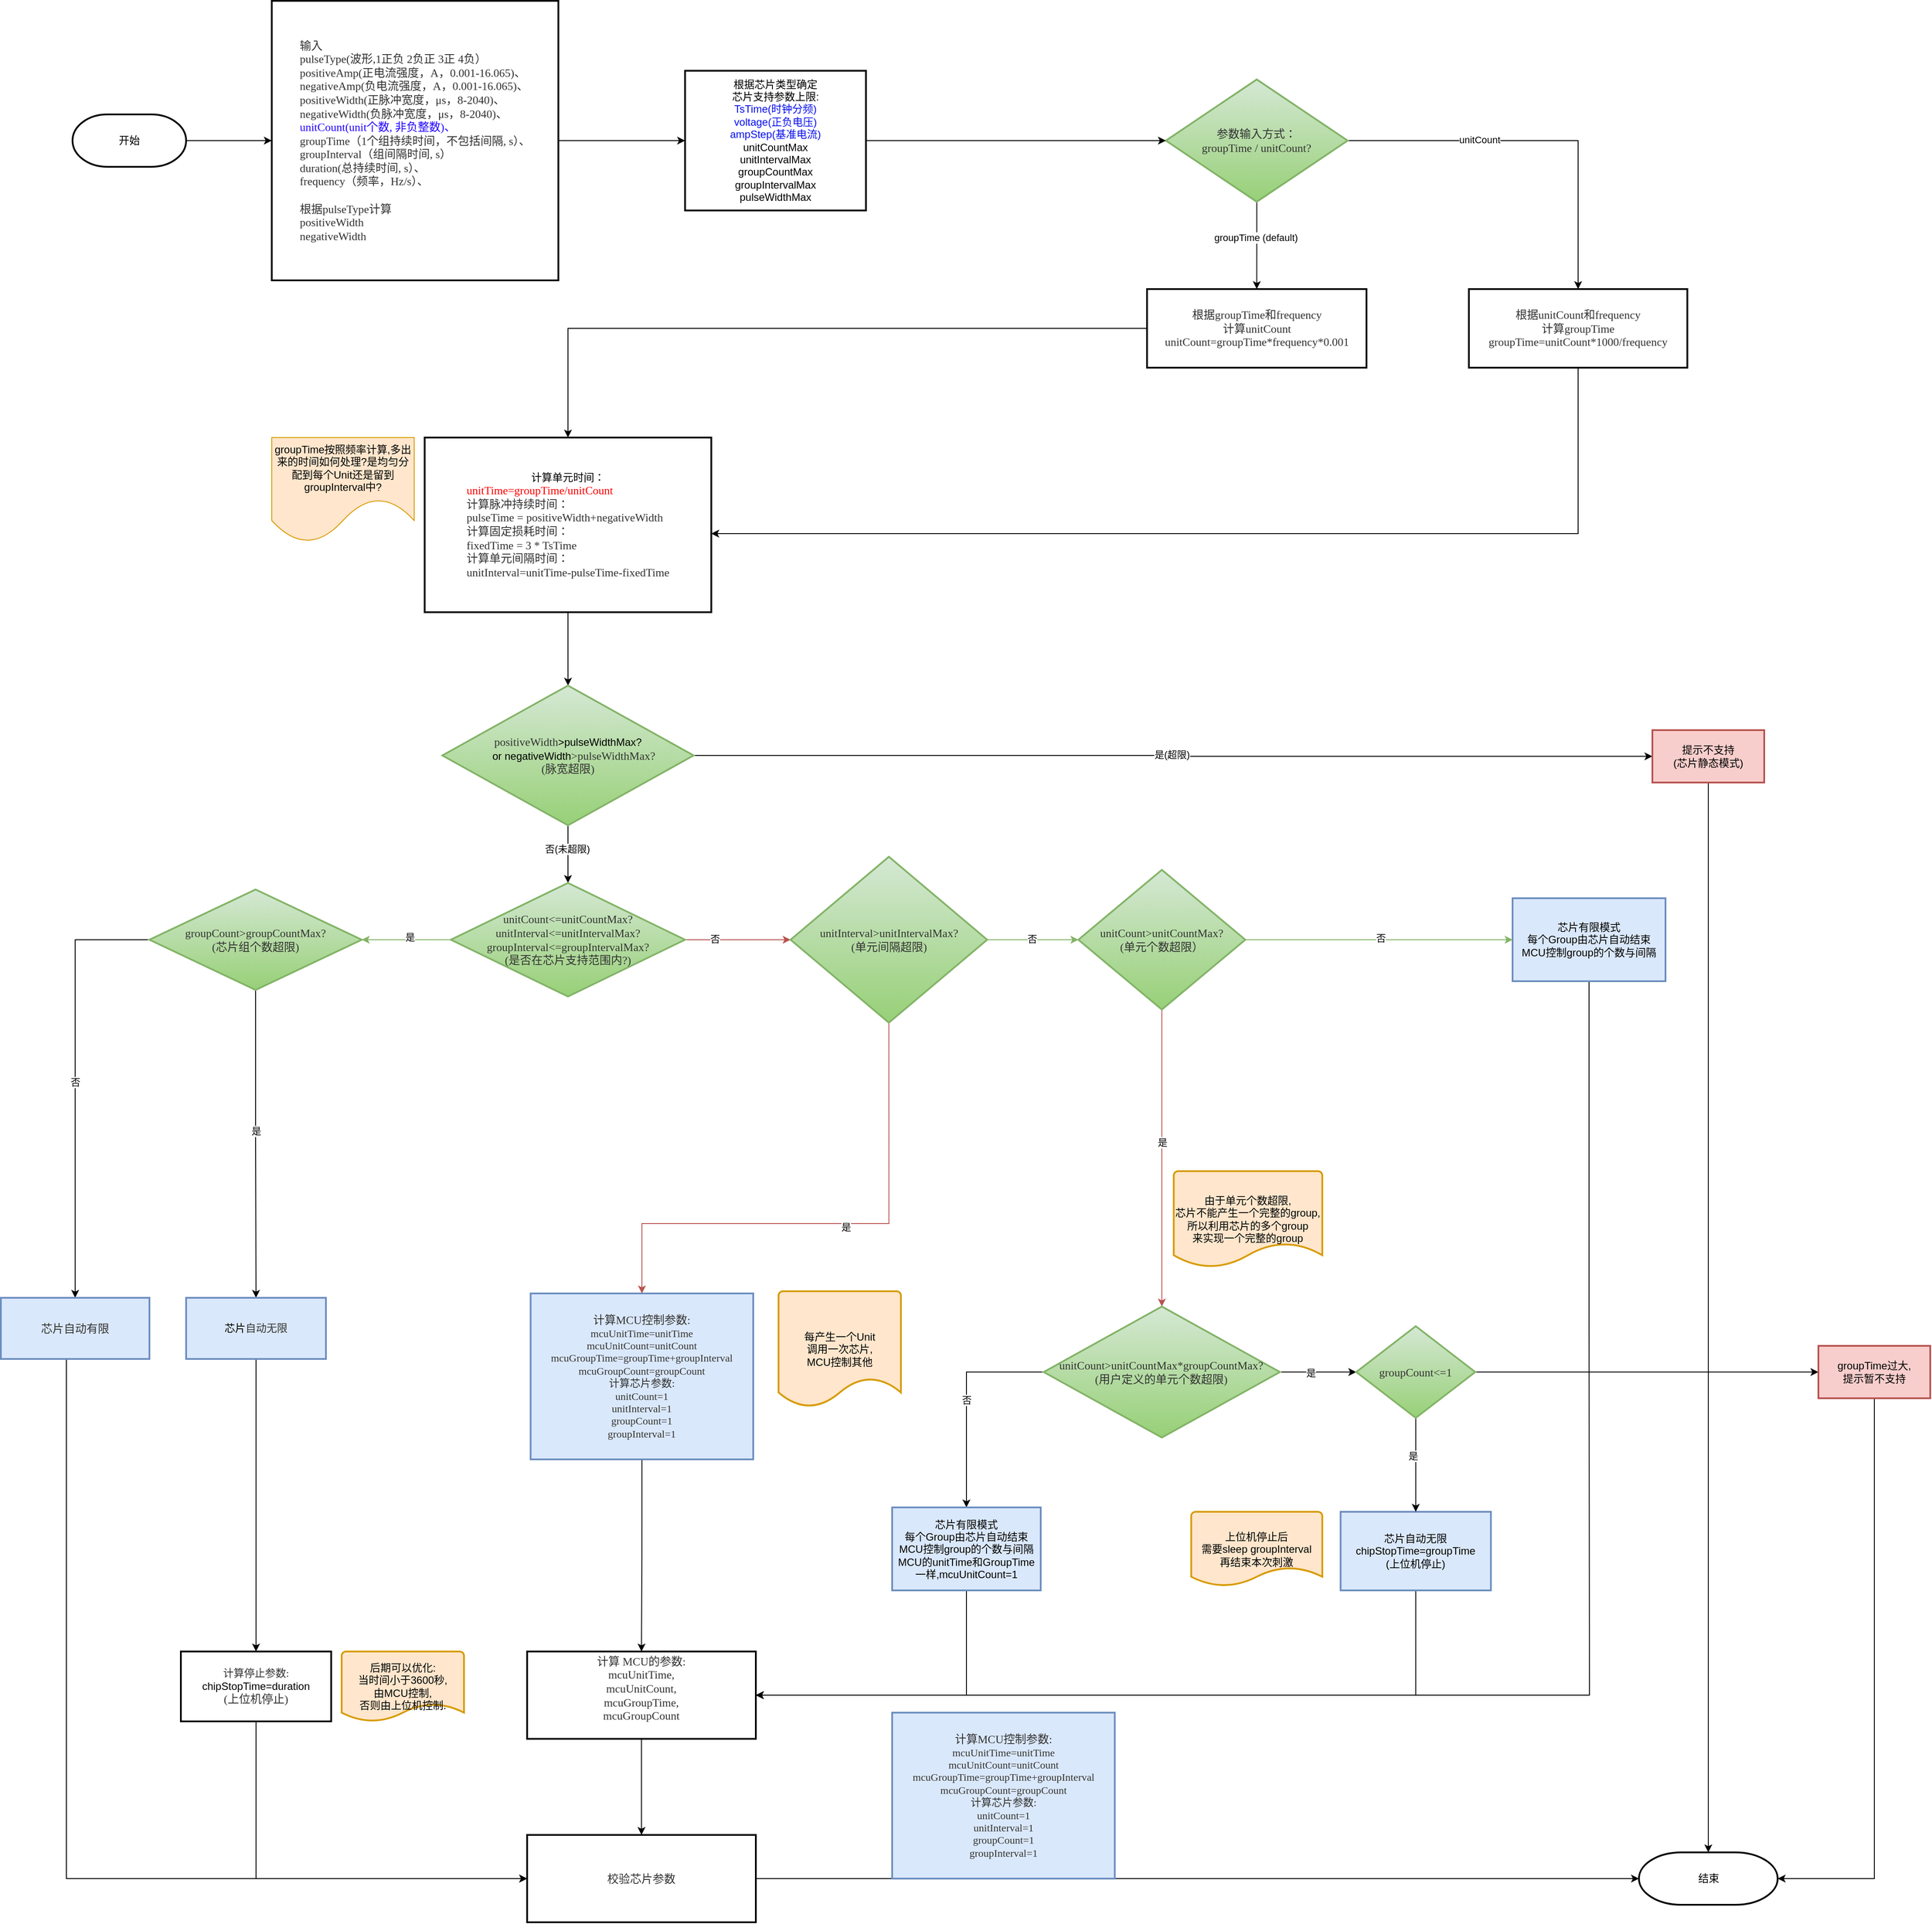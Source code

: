 <mxfile version="21.6.2" type="github">
  <diagram id="C5RBs43oDa-KdzZeNtuy" name="Page-1">
    <mxGraphModel dx="1595" dy="810" grid="1" gridSize="10" guides="1" tooltips="1" connect="1" arrows="1" fold="1" page="1" pageScale="1" pageWidth="2339" pageHeight="3300" math="0" shadow="0">
      <root>
        <mxCell id="WIyWlLk6GJQsqaUBKTNV-0" />
        <mxCell id="WIyWlLk6GJQsqaUBKTNV-1" parent="WIyWlLk6GJQsqaUBKTNV-0" />
        <mxCell id="yEvYxHShpCHuWRhARgJl-14" value="" style="edgeStyle=orthogonalEdgeStyle;rounded=0;orthogonalLoop=1;jettySize=auto;html=1;" parent="WIyWlLk6GJQsqaUBKTNV-1" source="yEvYxHShpCHuWRhARgJl-12" target="yEvYxHShpCHuWRhARgJl-13" edge="1">
          <mxGeometry relative="1" as="geometry" />
        </mxCell>
        <mxCell id="yEvYxHShpCHuWRhARgJl-12" value="开始" style="strokeWidth=2;html=1;shape=mxgraph.flowchart.terminator;whiteSpace=wrap;" parent="WIyWlLk6GJQsqaUBKTNV-1" vertex="1">
          <mxGeometry x="112" y="160" width="130" height="60" as="geometry" />
        </mxCell>
        <mxCell id="LHhLYOMo6sITwB6gVy6j-30" value="" style="edgeStyle=orthogonalEdgeStyle;rounded=0;orthogonalLoop=1;jettySize=auto;html=1;" parent="WIyWlLk6GJQsqaUBKTNV-1" source="yEvYxHShpCHuWRhARgJl-13" target="LHhLYOMo6sITwB6gVy6j-29" edge="1">
          <mxGeometry relative="1" as="geometry" />
        </mxCell>
        <mxCell id="yEvYxHShpCHuWRhARgJl-13" value="&lt;div style=&quot;border-color: var(--border-color); -webkit-font-smoothing: antialiased; resize: none; outline: 0px; font-size: 13px; color: rgb(50, 50, 50); font-family: 微软雅黑; text-align: left;&quot;&gt;输入&lt;/div&gt;&lt;div style=&quot;border-color: var(--border-color); -webkit-font-smoothing: antialiased; resize: none; outline: 0px; font-size: 13px; color: rgb(50, 50, 50); font-family: 微软雅黑; text-align: left;&quot;&gt;pulseType(波形,1正负 2负正 3正 4负）&lt;br style=&quot;border-color: var(--border-color); -webkit-font-smoothing: antialiased;&quot;&gt;&lt;/div&gt;&lt;div style=&quot;border-color: var(--border-color); -webkit-font-smoothing: antialiased; resize: none; outline: 0px; font-size: 13px; color: rgb(50, 50, 50); font-family: 微软雅黑; text-align: left;&quot;&gt;positiveAmp(正电流强度，A，0.001-16.065)、&lt;/div&gt;&lt;div style=&quot;border-color: var(--border-color); -webkit-font-smoothing: antialiased; resize: none; outline: 0px; font-size: 13px; color: rgb(50, 50, 50); font-family: 微软雅黑; text-align: left;&quot;&gt;negativeAmp(负电流强度，A，0.001-16.065)、&lt;/div&gt;&lt;div style=&quot;border-color: var(--border-color); -webkit-font-smoothing: antialiased; resize: none; outline: 0px; font-size: 13px; color: rgb(50, 50, 50); font-family: 微软雅黑; text-align: left;&quot;&gt;positiveWidth(正脉冲宽度，μs，8-2040)、&lt;/div&gt;&lt;div style=&quot;border-color: var(--border-color); -webkit-font-smoothing: antialiased; resize: none; outline: 0px; font-size: 13px; color: rgb(50, 50, 50); font-family: 微软雅黑; text-align: left;&quot;&gt;negativeWidth(负脉冲宽度，μs，8-2040)、&lt;/div&gt;&lt;div style=&quot;border-color: var(--border-color); -webkit-font-smoothing: antialiased; resize: none; outline: 0px; font-size: 13px; font-family: 微软雅黑; text-align: left;&quot;&gt;&lt;span style=&quot;background-color: initial;&quot;&gt;&lt;font color=&quot;#2307ff&quot;&gt;unitCount(unit个数, 非负整数)、&lt;/font&gt;&lt;/span&gt;&lt;br&gt;&lt;/div&gt;&lt;div style=&quot;border-color: var(--border-color); -webkit-font-smoothing: antialiased; resize: none; outline: 0px; font-size: 13px; color: rgb(50, 50, 50); font-family: 微软雅黑; text-align: left;&quot;&gt;groupTime（1个组持续时间，不包括间隔, s）、&lt;/div&gt;&lt;div style=&quot;border-color: var(--border-color); -webkit-font-smoothing: antialiased; resize: none; outline: 0px; font-size: 13px; color: rgb(50, 50, 50); font-family: 微软雅黑; text-align: left;&quot;&gt;groupInterval（组间隔时间, s）&lt;/div&gt;&lt;div style=&quot;border-color: var(--border-color); -webkit-font-smoothing: antialiased; resize: none; outline: 0px; font-size: 13px; color: rgb(50, 50, 50); font-family: 微软雅黑; text-align: left;&quot;&gt;duration(总持续时间, s）、&lt;/div&gt;&lt;div style=&quot;border-color: var(--border-color); -webkit-font-smoothing: antialiased; resize: none; outline: 0px; font-size: 13px; color: rgb(50, 50, 50); font-family: 微软雅黑; text-align: left;&quot;&gt;frequency（频率，Hz/s）、&lt;div style=&quot;border-color: var(--border-color); -webkit-font-smoothing: antialiased; resize: none; outline: 0px; font-size: inherit;&quot;&gt;&lt;br style=&quot;border-color: var(--border-color); -webkit-font-smoothing: antialiased;&quot;&gt;&lt;/div&gt;&lt;div style=&quot;border-color: var(--border-color); -webkit-font-smoothing: antialiased; resize: none; outline: 0px; font-size: inherit;&quot;&gt;根据pulseType计算&lt;div style=&quot;border-color: var(--border-color); -webkit-font-smoothing: antialiased; resize: none; outline: 0px; font-size: inherit;&quot;&gt;&lt;/div&gt;positiveWidth&lt;div style=&quot;border-color: var(--border-color); -webkit-font-smoothing: antialiased; resize: none; outline: 0px; font-size: inherit;&quot;&gt;&lt;/div&gt;negativeWidth&lt;/div&gt;&lt;/div&gt;" style="whiteSpace=wrap;html=1;strokeWidth=2;" parent="WIyWlLk6GJQsqaUBKTNV-1" vertex="1">
          <mxGeometry x="340" y="30" width="328" height="320" as="geometry" />
        </mxCell>
        <mxCell id="yEvYxHShpCHuWRhARgJl-21" value="" style="edgeStyle=orthogonalEdgeStyle;rounded=0;orthogonalLoop=1;jettySize=auto;html=1;" parent="WIyWlLk6GJQsqaUBKTNV-1" source="yEvYxHShpCHuWRhARgJl-15" target="yEvYxHShpCHuWRhARgJl-20" edge="1">
          <mxGeometry relative="1" as="geometry" />
        </mxCell>
        <mxCell id="LHhLYOMo6sITwB6gVy6j-15" value="groupTime (default)" style="edgeLabel;html=1;align=center;verticalAlign=middle;resizable=0;points=[];" parent="yEvYxHShpCHuWRhARgJl-21" vertex="1" connectable="0">
          <mxGeometry x="-0.18" y="-2" relative="1" as="geometry">
            <mxPoint as="offset" />
          </mxGeometry>
        </mxCell>
        <mxCell id="yEvYxHShpCHuWRhARgJl-23" value="" style="edgeStyle=orthogonalEdgeStyle;rounded=0;orthogonalLoop=1;jettySize=auto;html=1;" parent="WIyWlLk6GJQsqaUBKTNV-1" source="yEvYxHShpCHuWRhARgJl-15" target="yEvYxHShpCHuWRhARgJl-22" edge="1">
          <mxGeometry relative="1" as="geometry" />
        </mxCell>
        <mxCell id="LHhLYOMo6sITwB6gVy6j-16" value="unitCount" style="edgeLabel;html=1;align=center;verticalAlign=middle;resizable=0;points=[];" parent="yEvYxHShpCHuWRhARgJl-23" vertex="1" connectable="0">
          <mxGeometry x="-0.309" y="1" relative="1" as="geometry">
            <mxPoint as="offset" />
          </mxGeometry>
        </mxCell>
        <mxCell id="yEvYxHShpCHuWRhARgJl-15" value="&lt;div style=&quot;border-color: var(--border-color); -webkit-font-smoothing: antialiased; resize: none; outline: 0px; font-size: 13px; color: rgb(50, 50, 50); font-family: 微软雅黑;&quot;&gt;参数输入方式：&lt;/div&gt;&lt;div style=&quot;border-color: var(--border-color); -webkit-font-smoothing: antialiased; resize: none; outline: 0px; font-size: 13px; color: rgb(50, 50, 50); font-family: 微软雅黑;&quot;&gt;groupTime / unitCount?&lt;/div&gt;" style="rhombus;whiteSpace=wrap;html=1;strokeWidth=2;fillColor=#d5e8d4;strokeColor=#82b366;gradientColor=#97d077;" parent="WIyWlLk6GJQsqaUBKTNV-1" vertex="1">
          <mxGeometry x="1363.25" y="120" width="208" height="140" as="geometry" />
        </mxCell>
        <mxCell id="yEvYxHShpCHuWRhARgJl-27" value="" style="edgeStyle=orthogonalEdgeStyle;rounded=0;orthogonalLoop=1;jettySize=auto;html=1;" parent="WIyWlLk6GJQsqaUBKTNV-1" source="yEvYxHShpCHuWRhARgJl-20" target="yEvYxHShpCHuWRhARgJl-26" edge="1">
          <mxGeometry relative="1" as="geometry" />
        </mxCell>
        <mxCell id="yEvYxHShpCHuWRhARgJl-20" value="&lt;div style=&quot;border-color: var(--border-color); -webkit-font-smoothing: antialiased; resize: none; outline: 0px; font-size: 13px; color: rgb(50, 50, 50); font-family: 微软雅黑;&quot;&gt;根据groupTime和frequency&lt;/div&gt;&lt;div style=&quot;border-color: var(--border-color); -webkit-font-smoothing: antialiased; resize: none; outline: 0px; font-size: 13px; color: rgb(50, 50, 50); font-family: 微软雅黑;&quot;&gt;计算unitCount&lt;/div&gt;&lt;div style=&quot;border-color: var(--border-color); -webkit-font-smoothing: antialiased; resize: none; outline: 0px; font-size: 13px; color: rgb(50, 50, 50); font-family: 微软雅黑;&quot;&gt;unitCount=groupTime*frequency*0.001&lt;/div&gt;" style="whiteSpace=wrap;html=1;strokeWidth=2;" parent="WIyWlLk6GJQsqaUBKTNV-1" vertex="1">
          <mxGeometry x="1341.69" y="360" width="251.12" height="90" as="geometry" />
        </mxCell>
        <mxCell id="LHhLYOMo6sITwB6gVy6j-5" style="edgeStyle=orthogonalEdgeStyle;rounded=0;orthogonalLoop=1;jettySize=auto;html=1;exitX=0.5;exitY=1;exitDx=0;exitDy=0;" parent="WIyWlLk6GJQsqaUBKTNV-1" source="yEvYxHShpCHuWRhARgJl-22" target="yEvYxHShpCHuWRhARgJl-26" edge="1">
          <mxGeometry relative="1" as="geometry">
            <Array as="points">
              <mxPoint x="1835" y="640" />
            </Array>
          </mxGeometry>
        </mxCell>
        <mxCell id="yEvYxHShpCHuWRhARgJl-22" value="&lt;div style=&quot;-webkit-font-smoothing: antialiased; resize: none; outline: 0px; font-size: 13px; color: rgb(50, 50, 50); font-family: 微软雅黑;&quot;&gt;根据unitCount和frequency&lt;/div&gt;&lt;div style=&quot;-webkit-font-smoothing: antialiased; resize: none; outline: 0px; font-size: 13px; color: rgb(50, 50, 50); font-family: 微软雅黑;&quot;&gt;计算groupTime&lt;/div&gt;&lt;div style=&quot;-webkit-font-smoothing: antialiased; resize: none; outline: 0px; font-size: 13px; color: rgb(50, 50, 50); font-family: 微软雅黑;&quot;&gt;groupTime=unitCount*1000/frequency&lt;/div&gt;" style="whiteSpace=wrap;html=1;strokeWidth=2;" parent="WIyWlLk6GJQsqaUBKTNV-1" vertex="1">
          <mxGeometry x="1710" y="360" width="250" height="90" as="geometry" />
        </mxCell>
        <mxCell id="yEvYxHShpCHuWRhARgJl-32" value="" style="edgeStyle=orthogonalEdgeStyle;rounded=0;orthogonalLoop=1;jettySize=auto;html=1;" parent="WIyWlLk6GJQsqaUBKTNV-1" source="yEvYxHShpCHuWRhARgJl-26" target="yEvYxHShpCHuWRhARgJl-31" edge="1">
          <mxGeometry relative="1" as="geometry" />
        </mxCell>
        <mxCell id="yEvYxHShpCHuWRhARgJl-26" value="计算单元时间：&lt;br style=&quot;-webkit-font-smoothing: antialiased; color: rgb(50, 50, 50); font-family: 微软雅黑; font-size: 13px; text-align: left;&quot;&gt;&lt;div style=&quot;-webkit-font-smoothing: antialiased; resize: none; outline: 0px; font-size: 13px; font-family: 微软雅黑; text-align: left;&quot;&gt;&lt;font color=&quot;#ff0000&quot;&gt;unitTime=groupTime/unitCount&lt;/font&gt;&lt;/div&gt;&lt;div style=&quot;-webkit-font-smoothing: antialiased; resize: none; outline: 0px; font-size: 13px; color: rgb(50, 50, 50); font-family: 微软雅黑; text-align: left;&quot;&gt;计算脉冲持续时间：&lt;br style=&quot;-webkit-font-smoothing: antialiased;&quot;&gt;&lt;/div&gt;&lt;div style=&quot;-webkit-font-smoothing: antialiased; resize: none; outline: 0px; font-size: 13px; color: rgb(50, 50, 50); font-family: 微软雅黑; text-align: left;&quot;&gt;pulseTime = positiveWidth+negativeWidth&lt;/div&gt;&lt;div style=&quot;-webkit-font-smoothing: antialiased; resize: none; outline: 0px; font-size: 13px; color: rgb(50, 50, 50); font-family: 微软雅黑; text-align: left;&quot;&gt;计算固定损耗时间：&lt;/div&gt;&lt;div style=&quot;-webkit-font-smoothing: antialiased; resize: none; outline: 0px; font-size: 13px; color: rgb(50, 50, 50); font-family: 微软雅黑; text-align: left;&quot;&gt;fixedTime = 3 * TsTime&lt;/div&gt;&lt;div style=&quot;-webkit-font-smoothing: antialiased; resize: none; outline: 0px; font-size: 13px; color: rgb(50, 50, 50); font-family: 微软雅黑; text-align: left;&quot;&gt;计算单元间隔时间：&lt;br style=&quot;-webkit-font-smoothing: antialiased;&quot;&gt;&lt;/div&gt;&lt;div style=&quot;-webkit-font-smoothing: antialiased; resize: none; outline: 0px; font-size: 13px; color: rgb(50, 50, 50); font-family: 微软雅黑; text-align: left;&quot;&gt;unitInterval=unitTime-pulseTime-fixedTime&lt;/div&gt;" style="whiteSpace=wrap;html=1;strokeWidth=2;" parent="WIyWlLk6GJQsqaUBKTNV-1" vertex="1">
          <mxGeometry x="515" y="530" width="328" height="200" as="geometry" />
        </mxCell>
        <mxCell id="M3A8z6nzuGZ6rhvrDygx-37" style="edgeStyle=orthogonalEdgeStyle;rounded=0;orthogonalLoop=1;jettySize=auto;html=1;exitX=0.5;exitY=1;exitDx=0;exitDy=0;entryX=0.5;entryY=0;entryDx=0;entryDy=0;" parent="WIyWlLk6GJQsqaUBKTNV-1" source="yEvYxHShpCHuWRhARgJl-31" target="yEvYxHShpCHuWRhARgJl-33" edge="1">
          <mxGeometry relative="1" as="geometry" />
        </mxCell>
        <mxCell id="M3A8z6nzuGZ6rhvrDygx-38" value="否(未超限)" style="edgeLabel;html=1;align=center;verticalAlign=middle;resizable=0;points=[];" parent="M3A8z6nzuGZ6rhvrDygx-37" vertex="1" connectable="0">
          <mxGeometry x="-0.2" y="-1" relative="1" as="geometry">
            <mxPoint as="offset" />
          </mxGeometry>
        </mxCell>
        <mxCell id="M3A8z6nzuGZ6rhvrDygx-40" style="edgeStyle=orthogonalEdgeStyle;rounded=0;orthogonalLoop=1;jettySize=auto;html=1;exitX=1;exitY=0.5;exitDx=0;exitDy=0;entryX=0;entryY=0.5;entryDx=0;entryDy=0;" parent="WIyWlLk6GJQsqaUBKTNV-1" source="yEvYxHShpCHuWRhARgJl-31" target="yEvYxHShpCHuWRhARgJl-35" edge="1">
          <mxGeometry relative="1" as="geometry" />
        </mxCell>
        <mxCell id="M3A8z6nzuGZ6rhvrDygx-41" value="是(超限)" style="edgeLabel;html=1;align=center;verticalAlign=middle;resizable=0;points=[];" parent="M3A8z6nzuGZ6rhvrDygx-40" vertex="1" connectable="0">
          <mxGeometry x="-0.004" y="1" relative="1" as="geometry">
            <mxPoint as="offset" />
          </mxGeometry>
        </mxCell>
        <mxCell id="yEvYxHShpCHuWRhARgJl-31" value="&lt;div style=&quot;-webkit-font-smoothing: antialiased; resize: none; outline: 0px; font-size: 13px; color: rgb(50, 50, 50); font-family: 微软雅黑;&quot;&gt;&lt;/div&gt;&lt;span style=&quot;color: rgb(50, 50, 50); font-family: 微软雅黑; font-size: 13px;&quot;&gt;positiveWidth&lt;/span&gt;&amp;gt;pulseWidthMax?&lt;br&gt;&amp;nbsp; &amp;nbsp; or negativeWidth&lt;span style=&quot;background-color: initial; color: rgb(50, 50, 50); font-family: 微软雅黑; font-size: 13px;&quot;&gt;&amp;gt;pulseWidthMax?&lt;/span&gt;&lt;br&gt;&lt;div style=&quot;-webkit-font-smoothing: antialiased; resize: none; outline: 0px; font-size: 13px; color: rgb(50, 50, 50); font-family: 微软雅黑;&quot;&gt;(脉宽超限)&lt;/div&gt;" style="rhombus;whiteSpace=wrap;html=1;strokeWidth=2;fillColor=#d5e8d4;gradientColor=#97d077;strokeColor=#82b366;" parent="WIyWlLk6GJQsqaUBKTNV-1" vertex="1">
          <mxGeometry x="535.25" y="814" width="287.5" height="160" as="geometry" />
        </mxCell>
        <mxCell id="yEvYxHShpCHuWRhARgJl-38" value="" style="edgeStyle=orthogonalEdgeStyle;rounded=0;orthogonalLoop=1;jettySize=auto;html=1;fillColor=#f8cecc;strokeColor=#b85450;" parent="WIyWlLk6GJQsqaUBKTNV-1" source="yEvYxHShpCHuWRhARgJl-33" target="yEvYxHShpCHuWRhARgJl-37" edge="1">
          <mxGeometry relative="1" as="geometry" />
        </mxCell>
        <mxCell id="LHhLYOMo6sITwB6gVy6j-24" value="否" style="edgeLabel;html=1;align=center;verticalAlign=middle;resizable=0;points=[];" parent="yEvYxHShpCHuWRhARgJl-38" vertex="1" connectable="0">
          <mxGeometry x="-0.439" y="1" relative="1" as="geometry">
            <mxPoint as="offset" />
          </mxGeometry>
        </mxCell>
        <mxCell id="yEvYxHShpCHuWRhARgJl-42" value="" style="edgeStyle=orthogonalEdgeStyle;rounded=0;orthogonalLoop=1;jettySize=auto;html=1;fillColor=#d5e8d4;strokeColor=#82b366;" parent="WIyWlLk6GJQsqaUBKTNV-1" source="yEvYxHShpCHuWRhARgJl-33" target="yEvYxHShpCHuWRhARgJl-41" edge="1">
          <mxGeometry relative="1" as="geometry" />
        </mxCell>
        <mxCell id="LHhLYOMo6sITwB6gVy6j-23" value="是" style="edgeLabel;html=1;align=center;verticalAlign=middle;resizable=0;points=[];" parent="yEvYxHShpCHuWRhARgJl-42" vertex="1" connectable="0">
          <mxGeometry x="-0.071" y="-3" relative="1" as="geometry">
            <mxPoint as="offset" />
          </mxGeometry>
        </mxCell>
        <mxCell id="yEvYxHShpCHuWRhARgJl-33" value="&lt;div style=&quot;-webkit-font-smoothing: antialiased; resize: none; outline: 0px; font-size: 13px; color: rgb(50, 50, 50); font-family: 微软雅黑;&quot;&gt;&lt;div style=&quot;-webkit-font-smoothing: antialiased; resize: none; outline: 0px;&quot;&gt;unitCount&amp;lt;=unitCountMax?&lt;/div&gt;&lt;div style=&quot;-webkit-font-smoothing: antialiased; resize: none; outline: 0px;&quot;&gt;unitInterval&amp;lt;=unitIntervalMax?&lt;div style=&quot;-webkit-font-smoothing: antialiased; resize: none; outline: 0px; font-size: inherit;&quot;&gt;&lt;/div&gt;groupInterval&amp;lt;=groupIntervalMax?&lt;/div&gt;&lt;div style=&quot;-webkit-font-smoothing: antialiased; resize: none; outline: 0px;&quot;&gt;(是否在芯片支持&lt;span style=&quot;background-color: initial;&quot;&gt;范围内?)&lt;/span&gt;&lt;/div&gt;&lt;/div&gt;" style="rhombus;whiteSpace=wrap;html=1;strokeWidth=2;fillColor=#d5e8d4;gradientColor=#97d077;strokeColor=#82b366;" parent="WIyWlLk6GJQsqaUBKTNV-1" vertex="1">
          <mxGeometry x="545" y="1040" width="268" height="130" as="geometry" />
        </mxCell>
        <mxCell id="LHhLYOMo6sITwB6gVy6j-17" style="edgeStyle=orthogonalEdgeStyle;rounded=0;orthogonalLoop=1;jettySize=auto;html=1;exitX=0.5;exitY=1;exitDx=0;exitDy=0;" parent="WIyWlLk6GJQsqaUBKTNV-1" source="yEvYxHShpCHuWRhARgJl-35" target="LHhLYOMo6sITwB6gVy6j-3" edge="1">
          <mxGeometry relative="1" as="geometry">
            <Array as="points">
              <mxPoint x="1984" y="2180" />
            </Array>
          </mxGeometry>
        </mxCell>
        <mxCell id="yEvYxHShpCHuWRhARgJl-35" value="提示不支持&lt;br&gt;(芯片静态模式)" style="whiteSpace=wrap;html=1;strokeWidth=2;fillColor=#f8cecc;strokeColor=#b85450;" parent="WIyWlLk6GJQsqaUBKTNV-1" vertex="1">
          <mxGeometry x="1920" y="865" width="128" height="60" as="geometry" />
        </mxCell>
        <mxCell id="M3A8z6nzuGZ6rhvrDygx-10" style="edgeStyle=orthogonalEdgeStyle;rounded=0;orthogonalLoop=1;jettySize=auto;html=1;exitX=0.5;exitY=1;exitDx=0;exitDy=0;entryX=0.5;entryY=0;entryDx=0;entryDy=0;fillColor=#f8cecc;strokeColor=#b85450;" parent="WIyWlLk6GJQsqaUBKTNV-1" source="yEvYxHShpCHuWRhARgJl-37" target="M3A8z6nzuGZ6rhvrDygx-16" edge="1">
          <mxGeometry relative="1" as="geometry">
            <mxPoint x="766.625" y="1440" as="targetPoint" />
            <Array as="points">
              <mxPoint x="1046" y="1430" />
              <mxPoint x="764" y="1430" />
            </Array>
          </mxGeometry>
        </mxCell>
        <mxCell id="M3A8z6nzuGZ6rhvrDygx-11" value="是" style="edgeLabel;html=1;align=center;verticalAlign=middle;resizable=0;points=[];" parent="M3A8z6nzuGZ6rhvrDygx-10" vertex="1" connectable="0">
          <mxGeometry x="-0.054" y="4" relative="1" as="geometry">
            <mxPoint x="1" as="offset" />
          </mxGeometry>
        </mxCell>
        <mxCell id="M3A8z6nzuGZ6rhvrDygx-14" style="edgeStyle=orthogonalEdgeStyle;rounded=0;orthogonalLoop=1;jettySize=auto;html=1;exitX=1;exitY=0.5;exitDx=0;exitDy=0;entryX=0;entryY=0.5;entryDx=0;entryDy=0;fillColor=#d5e8d4;strokeColor=#82b366;" parent="WIyWlLk6GJQsqaUBKTNV-1" source="yEvYxHShpCHuWRhARgJl-37" target="yEvYxHShpCHuWRhARgJl-39" edge="1">
          <mxGeometry relative="1" as="geometry" />
        </mxCell>
        <mxCell id="M3A8z6nzuGZ6rhvrDygx-15" value="否" style="edgeLabel;html=1;align=center;verticalAlign=middle;resizable=0;points=[];" parent="M3A8z6nzuGZ6rhvrDygx-14" vertex="1" connectable="0">
          <mxGeometry x="-0.023" y="1" relative="1" as="geometry">
            <mxPoint as="offset" />
          </mxGeometry>
        </mxCell>
        <mxCell id="yEvYxHShpCHuWRhARgJl-37" value="&lt;div style=&quot;-webkit-font-smoothing: antialiased; resize: none; outline: 0px; font-size: 13px; color: rgb(50, 50, 50); font-family: 微软雅黑;&quot;&gt;&lt;div style=&quot;-webkit-font-smoothing: antialiased; resize: none; outline: 0px;&quot;&gt;&lt;div style=&quot;-webkit-font-smoothing: antialiased; resize: none; outline: 0px;&quot;&gt;unitInterval&amp;gt;unitIntervalMax?&lt;/div&gt;&lt;div style=&quot;-webkit-font-smoothing: antialiased; resize: none; outline: 0px;&quot;&gt;(单元间隔超限)&lt;/div&gt;&lt;/div&gt;&lt;/div&gt;" style="rhombus;whiteSpace=wrap;html=1;strokeWidth=2;fillColor=#d5e8d4;gradientColor=#97d077;strokeColor=#82b366;" parent="WIyWlLk6GJQsqaUBKTNV-1" vertex="1">
          <mxGeometry x="933.75" y="1010" width="225" height="190" as="geometry" />
        </mxCell>
        <mxCell id="M3A8z6nzuGZ6rhvrDygx-18" style="edgeStyle=orthogonalEdgeStyle;rounded=0;orthogonalLoop=1;jettySize=auto;html=1;exitX=0.5;exitY=1;exitDx=0;exitDy=0;entryX=0.5;entryY=0;entryDx=0;entryDy=0;fillColor=#f8cecc;strokeColor=#b85450;" parent="WIyWlLk6GJQsqaUBKTNV-1" source="yEvYxHShpCHuWRhARgJl-39" target="LHhLYOMo6sITwB6gVy6j-18" edge="1">
          <mxGeometry relative="1" as="geometry">
            <mxPoint x="1359" y="1350" as="targetPoint" />
          </mxGeometry>
        </mxCell>
        <mxCell id="M3A8z6nzuGZ6rhvrDygx-19" value="是" style="edgeLabel;html=1;align=center;verticalAlign=middle;resizable=0;points=[];" parent="M3A8z6nzuGZ6rhvrDygx-18" vertex="1" connectable="0">
          <mxGeometry x="-0.105" relative="1" as="geometry">
            <mxPoint as="offset" />
          </mxGeometry>
        </mxCell>
        <mxCell id="M3A8z6nzuGZ6rhvrDygx-30" value="" style="edgeStyle=orthogonalEdgeStyle;rounded=0;orthogonalLoop=1;jettySize=auto;html=1;fillColor=#d5e8d4;strokeColor=#82b366;" parent="WIyWlLk6GJQsqaUBKTNV-1" source="yEvYxHShpCHuWRhARgJl-39" target="M3A8z6nzuGZ6rhvrDygx-29" edge="1">
          <mxGeometry relative="1" as="geometry" />
        </mxCell>
        <mxCell id="M3A8z6nzuGZ6rhvrDygx-31" value="否" style="edgeLabel;html=1;align=center;verticalAlign=middle;resizable=0;points=[];" parent="M3A8z6nzuGZ6rhvrDygx-30" vertex="1" connectable="0">
          <mxGeometry x="0.015" y="2" relative="1" as="geometry">
            <mxPoint as="offset" />
          </mxGeometry>
        </mxCell>
        <mxCell id="yEvYxHShpCHuWRhARgJl-39" value="&lt;div style=&quot;-webkit-font-smoothing: antialiased; resize: none; outline: 0px; font-size: 13px; color: rgb(50, 50, 50); font-family: 微软雅黑;&quot;&gt;&lt;div style=&quot;-webkit-font-smoothing: antialiased; resize: none; outline: 0px;&quot;&gt;&lt;div style=&quot;-webkit-font-smoothing: antialiased; resize: none; outline: 0px;&quot;&gt;&lt;div style=&quot;-webkit-font-smoothing: antialiased; resize: none; outline: 0px;&quot;&gt;unitCount&amp;gt;unitCountMax?&lt;/div&gt;&lt;div style=&quot;-webkit-font-smoothing: antialiased; resize: none; outline: 0px;&quot;&gt;(单元个数超限）&lt;/div&gt;&lt;/div&gt;&lt;/div&gt;&lt;/div&gt;" style="rhombus;whiteSpace=wrap;html=1;strokeWidth=2;fillColor=#d5e8d4;gradientColor=#97d077;strokeColor=#82b366;" parent="WIyWlLk6GJQsqaUBKTNV-1" vertex="1">
          <mxGeometry x="1263.13" y="1025" width="191" height="160" as="geometry" />
        </mxCell>
        <mxCell id="M3A8z6nzuGZ6rhvrDygx-5" value="否" style="edgeStyle=orthogonalEdgeStyle;rounded=0;orthogonalLoop=1;jettySize=auto;html=1;exitX=0;exitY=0.5;exitDx=0;exitDy=0;entryX=0.5;entryY=0;entryDx=0;entryDy=0;" parent="WIyWlLk6GJQsqaUBKTNV-1" source="yEvYxHShpCHuWRhARgJl-41" target="yEvYxHShpCHuWRhARgJl-45" edge="1">
          <mxGeometry relative="1" as="geometry" />
        </mxCell>
        <mxCell id="M3A8z6nzuGZ6rhvrDygx-6" style="edgeStyle=orthogonalEdgeStyle;rounded=0;orthogonalLoop=1;jettySize=auto;html=1;exitX=0.5;exitY=1;exitDx=0;exitDy=0;entryX=0.5;entryY=0;entryDx=0;entryDy=0;" parent="WIyWlLk6GJQsqaUBKTNV-1" source="yEvYxHShpCHuWRhARgJl-41" target="yEvYxHShpCHuWRhARgJl-43" edge="1">
          <mxGeometry relative="1" as="geometry" />
        </mxCell>
        <mxCell id="M3A8z6nzuGZ6rhvrDygx-7" value="是" style="edgeLabel;html=1;align=center;verticalAlign=middle;resizable=0;points=[];" parent="M3A8z6nzuGZ6rhvrDygx-6" vertex="1" connectable="0">
          <mxGeometry x="-0.094" relative="1" as="geometry">
            <mxPoint y="1" as="offset" />
          </mxGeometry>
        </mxCell>
        <mxCell id="yEvYxHShpCHuWRhARgJl-41" value="&lt;div style=&quot;-webkit-font-smoothing: antialiased; resize: none; outline: 0px; font-size: 13px; color: rgb(50, 50, 50); font-family: 微软雅黑;&quot;&gt;&lt;div style=&quot;-webkit-font-smoothing: antialiased; resize: none; outline: 0px;&quot;&gt;groupCount&amp;gt;groupCountMax?&lt;/div&gt;&lt;div style=&quot;-webkit-font-smoothing: antialiased; resize: none; outline: 0px;&quot;&gt;(芯片组个数超限)&lt;br&gt;&lt;/div&gt;&lt;/div&gt;" style="rhombus;whiteSpace=wrap;html=1;strokeWidth=2;fillColor=#d5e8d4;gradientColor=#97d077;strokeColor=#82b366;" parent="WIyWlLk6GJQsqaUBKTNV-1" vertex="1">
          <mxGeometry x="200" y="1047.5" width="243" height="115" as="geometry" />
        </mxCell>
        <mxCell id="M3A8z6nzuGZ6rhvrDygx-1" value="" style="edgeStyle=orthogonalEdgeStyle;rounded=0;orthogonalLoop=1;jettySize=auto;html=1;" parent="WIyWlLk6GJQsqaUBKTNV-1" source="yEvYxHShpCHuWRhARgJl-43" target="M3A8z6nzuGZ6rhvrDygx-0" edge="1">
          <mxGeometry relative="1" as="geometry" />
        </mxCell>
        <mxCell id="yEvYxHShpCHuWRhARgJl-43" value="芯片&lt;span style=&quot;-webkit-font-smoothing: antialiased; color: rgb(50, 50, 50); font-family: 微软雅黑; font-size: inherit;&quot;&gt;自动无限&lt;br&gt;&lt;/span&gt;" style="whiteSpace=wrap;html=1;strokeWidth=2;fillColor=#dae8fc;strokeColor=#6c8ebf;" parent="WIyWlLk6GJQsqaUBKTNV-1" vertex="1">
          <mxGeometry x="242" y="1515" width="160" height="70" as="geometry" />
        </mxCell>
        <mxCell id="LHhLYOMo6sITwB6gVy6j-10" style="edgeStyle=orthogonalEdgeStyle;rounded=0;orthogonalLoop=1;jettySize=auto;html=1;exitX=0.5;exitY=1;exitDx=0;exitDy=0;entryX=0;entryY=0.5;entryDx=0;entryDy=0;" parent="WIyWlLk6GJQsqaUBKTNV-1" source="yEvYxHShpCHuWRhARgJl-45" target="LHhLYOMo6sITwB6gVy6j-6" edge="1">
          <mxGeometry relative="1" as="geometry">
            <Array as="points">
              <mxPoint x="105" y="2180" />
            </Array>
            <mxPoint x="260" y="2380" as="targetPoint" />
          </mxGeometry>
        </mxCell>
        <mxCell id="yEvYxHShpCHuWRhARgJl-45" value="&lt;div style=&quot;border-color: var(--border-color); -webkit-font-smoothing: antialiased; resize: none; outline: 0px; font-size: 13px; color: rgb(50, 50, 50); font-family: 微软雅黑;&quot;&gt;芯片自动有限&lt;/div&gt;&lt;div style=&quot;-webkit-font-smoothing: antialiased; resize: none; outline: 0px; font-size: 13px; color: rgb(50, 50, 50); font-family: 微软雅黑;&quot;&gt;&lt;/div&gt;" style="whiteSpace=wrap;html=1;strokeWidth=2;fillColor=#dae8fc;strokeColor=#6c8ebf;" parent="WIyWlLk6GJQsqaUBKTNV-1" vertex="1">
          <mxGeometry x="30" y="1515" width="170" height="70" as="geometry" />
        </mxCell>
        <mxCell id="yEvYxHShpCHuWRhARgJl-61" style="edgeStyle=orthogonalEdgeStyle;rounded=0;orthogonalLoop=1;jettySize=auto;html=1;exitX=0.5;exitY=1;exitDx=0;exitDy=0;entryX=0.5;entryY=0;entryDx=0;entryDy=0;" parent="WIyWlLk6GJQsqaUBKTNV-1" source="M3A8z6nzuGZ6rhvrDygx-16" target="yEvYxHShpCHuWRhARgJl-59" edge="1">
          <mxGeometry relative="1" as="geometry">
            <mxPoint x="766.625" y="1550" as="sourcePoint" />
          </mxGeometry>
        </mxCell>
        <mxCell id="LHhLYOMo6sITwB6gVy6j-7" value="" style="edgeStyle=orthogonalEdgeStyle;rounded=0;orthogonalLoop=1;jettySize=auto;html=1;" parent="WIyWlLk6GJQsqaUBKTNV-1" source="yEvYxHShpCHuWRhARgJl-59" target="LHhLYOMo6sITwB6gVy6j-6" edge="1">
          <mxGeometry relative="1" as="geometry" />
        </mxCell>
        <mxCell id="yEvYxHShpCHuWRhARgJl-59" value="&lt;div style=&quot;-webkit-font-smoothing: antialiased; resize: none; outline: 0px; font-size: 13px; color: rgb(50, 50, 50); font-family: 微软雅黑;&quot;&gt;&lt;div style=&quot;-webkit-font-smoothing: antialiased; resize: none; outline: 0px;&quot;&gt;计算 MCU的参数:&lt;/div&gt;&lt;div style=&quot;-webkit-font-smoothing: antialiased; resize: none; outline: 0px;&quot;&gt;mcuUnitTime,&lt;/div&gt;&lt;div style=&quot;-webkit-font-smoothing: antialiased; resize: none; outline: 0px;&quot;&gt;mcuUnitCount,&lt;/div&gt;&lt;div style=&quot;-webkit-font-smoothing: antialiased; resize: none; outline: 0px;&quot;&gt;mcuG&lt;span style=&quot;background-color: initial;&quot;&gt;roupTime,&lt;/span&gt;&lt;/div&gt;&lt;div style=&quot;-webkit-font-smoothing: antialiased; resize: none; outline: 0px;&quot;&gt;&lt;span style=&quot;background-color: initial;&quot;&gt;mcuGroupCount&lt;/span&gt;&lt;/div&gt;&lt;div style=&quot;-webkit-font-smoothing: antialiased; resize: none; outline: 0px;&quot;&gt;&lt;span style=&quot;background-color: initial;&quot;&gt;&lt;br&gt;&lt;/span&gt;&lt;/div&gt;&lt;/div&gt;" style="whiteSpace=wrap;html=1;strokeWidth=2;" parent="WIyWlLk6GJQsqaUBKTNV-1" vertex="1">
          <mxGeometry x="632.25" y="1920" width="261.75" height="100" as="geometry" />
        </mxCell>
        <mxCell id="LHhLYOMo6sITwB6gVy6j-4" style="edgeStyle=orthogonalEdgeStyle;rounded=0;orthogonalLoop=1;jettySize=auto;html=1;exitX=1;exitY=0.5;exitDx=0;exitDy=0;entryX=0;entryY=0.5;entryDx=0;entryDy=0;entryPerimeter=0;" parent="WIyWlLk6GJQsqaUBKTNV-1" source="LHhLYOMo6sITwB6gVy6j-6" target="LHhLYOMo6sITwB6gVy6j-3" edge="1">
          <mxGeometry relative="1" as="geometry">
            <mxPoint x="824.125" y="2330" as="sourcePoint" />
          </mxGeometry>
        </mxCell>
        <mxCell id="LHhLYOMo6sITwB6gVy6j-3" value="结束" style="strokeWidth=2;html=1;shape=mxgraph.flowchart.terminator;whiteSpace=wrap;" parent="WIyWlLk6GJQsqaUBKTNV-1" vertex="1">
          <mxGeometry x="1904.63" y="2150" width="158.75" height="60" as="geometry" />
        </mxCell>
        <mxCell id="LHhLYOMo6sITwB6gVy6j-6" value="&lt;div style=&quot;-webkit-font-smoothing: antialiased; resize: none; outline: 0px; font-size: 13px; color: rgb(50, 50, 50); font-family: 微软雅黑;&quot;&gt;&lt;div style=&quot;-webkit-font-smoothing: antialiased; resize: none; outline: 0px;&quot;&gt;校验芯片参数&lt;/div&gt;&lt;/div&gt;" style="whiteSpace=wrap;html=1;strokeWidth=2;" parent="WIyWlLk6GJQsqaUBKTNV-1" vertex="1">
          <mxGeometry x="632.25" y="2130" width="261.75" height="100" as="geometry" />
        </mxCell>
        <mxCell id="M3A8z6nzuGZ6rhvrDygx-25" value="" style="edgeStyle=orthogonalEdgeStyle;rounded=0;orthogonalLoop=1;jettySize=auto;html=1;" parent="WIyWlLk6GJQsqaUBKTNV-1" source="LHhLYOMo6sITwB6gVy6j-18" target="M3A8z6nzuGZ6rhvrDygx-24" edge="1">
          <mxGeometry relative="1" as="geometry" />
        </mxCell>
        <mxCell id="M3A8z6nzuGZ6rhvrDygx-26" value="否" style="edgeLabel;html=1;align=center;verticalAlign=middle;resizable=0;points=[];" parent="M3A8z6nzuGZ6rhvrDygx-25" vertex="1" connectable="0">
          <mxGeometry x="-0.013" relative="1" as="geometry">
            <mxPoint as="offset" />
          </mxGeometry>
        </mxCell>
        <mxCell id="TtG5hxv3loV458u-RKqG-9" value="" style="edgeStyle=orthogonalEdgeStyle;rounded=0;orthogonalLoop=1;jettySize=auto;html=1;" parent="WIyWlLk6GJQsqaUBKTNV-1" source="LHhLYOMo6sITwB6gVy6j-18" target="TtG5hxv3loV458u-RKqG-8" edge="1">
          <mxGeometry relative="1" as="geometry" />
        </mxCell>
        <mxCell id="TtG5hxv3loV458u-RKqG-10" value="是" style="edgeLabel;html=1;align=center;verticalAlign=middle;resizable=0;points=[];" parent="TtG5hxv3loV458u-RKqG-9" vertex="1" connectable="0">
          <mxGeometry x="-0.198" y="-1" relative="1" as="geometry">
            <mxPoint as="offset" />
          </mxGeometry>
        </mxCell>
        <mxCell id="LHhLYOMo6sITwB6gVy6j-18" value="&lt;div style=&quot;border-color: var(--border-color); color: rgb(50, 50, 50); font-family: 微软雅黑; font-size: 13px; -webkit-font-smoothing: antialiased; resize: none; outline: 0px;&quot;&gt;&lt;div style=&quot;border-color: var(--border-color); -webkit-font-smoothing: antialiased; resize: none; outline: 0px;&quot;&gt;unitCount&amp;gt;&lt;span style=&quot;background-color: initial;&quot;&gt;unitCountMax*&lt;/span&gt;&lt;span style=&quot;background-color: initial;&quot;&gt;groupCountMax?&lt;/span&gt;&lt;/div&gt;&lt;div style=&quot;border-color: var(--border-color); -webkit-font-smoothing: antialiased; resize: none; outline: 0px;&quot;&gt;(用户定义的单元个数超限)&lt;/div&gt;&lt;/div&gt;" style="rhombus;whiteSpace=wrap;html=1;strokeWidth=2;fillColor=#d5e8d4;gradientColor=#97d077;strokeColor=#82b366;" parent="WIyWlLk6GJQsqaUBKTNV-1" vertex="1">
          <mxGeometry x="1223.44" y="1525" width="270.37" height="150" as="geometry" />
        </mxCell>
        <mxCell id="LHhLYOMo6sITwB6gVy6j-31" style="edgeStyle=orthogonalEdgeStyle;rounded=0;orthogonalLoop=1;jettySize=auto;html=1;exitX=1;exitY=0.5;exitDx=0;exitDy=0;entryX=0;entryY=0.5;entryDx=0;entryDy=0;" parent="WIyWlLk6GJQsqaUBKTNV-1" source="LHhLYOMo6sITwB6gVy6j-29" target="yEvYxHShpCHuWRhARgJl-15" edge="1">
          <mxGeometry relative="1" as="geometry" />
        </mxCell>
        <mxCell id="LHhLYOMo6sITwB6gVy6j-29" value="根据芯片类型确定&lt;br&gt;芯片支持参数上限:&lt;br&gt;&lt;font color=&quot;#0910ec&quot;&gt;TsTime(时钟分频)&lt;br&gt;voltage(正负电压)&lt;br&gt;ampStep(基准电流)&lt;/font&gt;&lt;br&gt;unitCountMax&lt;br&gt;unitIntervalMax&lt;br&gt;groupCountMax&lt;br&gt;groupIntervalMax&lt;br&gt;pulseWidthMax" style="whiteSpace=wrap;html=1;strokeWidth=2;" parent="WIyWlLk6GJQsqaUBKTNV-1" vertex="1">
          <mxGeometry x="813" y="110" width="207" height="160" as="geometry" />
        </mxCell>
        <mxCell id="TtG5hxv3loV458u-RKqG-5" style="edgeStyle=orthogonalEdgeStyle;rounded=0;orthogonalLoop=1;jettySize=auto;html=1;exitX=0.5;exitY=1;exitDx=0;exitDy=0;entryX=0;entryY=0.5;entryDx=0;entryDy=0;" parent="WIyWlLk6GJQsqaUBKTNV-1" source="M3A8z6nzuGZ6rhvrDygx-0" target="LHhLYOMo6sITwB6gVy6j-6" edge="1">
          <mxGeometry relative="1" as="geometry" />
        </mxCell>
        <mxCell id="M3A8z6nzuGZ6rhvrDygx-0" value="&lt;span style=&quot;font-size: inherit; color: rgb(50, 50, 50); font-family: 微软雅黑; background-color: initial;&quot;&gt;计算停止参数:&lt;br&gt;&lt;/span&gt;chipStopTime=duration&lt;br&gt;&lt;div style=&quot;-webkit-font-smoothing: antialiased; resize: none; outline: 0px; font-size: 13px; font-family: 微软雅黑;&quot;&gt;&lt;div style=&quot;-webkit-font-smoothing: antialiased; resize: none; outline: 0px; font-size: inherit;&quot;&gt;&lt;div style=&quot;color: rgb(50, 50, 50); -webkit-font-smoothing: antialiased; resize: none; outline: 0px; font-size: inherit;&quot;&gt;&lt;/div&gt;&lt;/div&gt;&lt;div style=&quot;color: rgb(50, 50, 50); -webkit-font-smoothing: antialiased; resize: none; outline: 0px; font-size: inherit;&quot;&gt;(上位机停止)&lt;/div&gt;&lt;/div&gt;" style="whiteSpace=wrap;html=1;strokeWidth=2;" parent="WIyWlLk6GJQsqaUBKTNV-1" vertex="1">
          <mxGeometry x="236" y="1920" width="172" height="80" as="geometry" />
        </mxCell>
        <mxCell id="M3A8z6nzuGZ6rhvrDygx-16" value="&lt;div style=&quot;-webkit-font-smoothing: antialiased; resize: none; outline: 0px;&quot;&gt;&lt;div style=&quot;-webkit-font-smoothing: antialiased; resize: none; outline: 0px;&quot;&gt;&lt;div style=&quot;color: rgb(50, 50, 50); font-family: 微软雅黑; font-size: 13px; border-color: var(--border-color); -webkit-font-smoothing: antialiased; resize: none; outline: 0px;&quot;&gt;&lt;span style=&quot;background-color: initial;&quot;&gt;计算MCU控制参数:&lt;/span&gt;&lt;br&gt;&lt;/div&gt;&lt;div style=&quot;border-color: var(--border-color); -webkit-font-smoothing: antialiased; resize: none; outline: 0px;&quot;&gt;&lt;div style=&quot;border-color: var(--border-color); -webkit-font-smoothing: antialiased; resize: none; outline: 0px;&quot;&gt;&lt;font face=&quot;微软雅黑&quot; color=&quot;#323232&quot;&gt;mcuUnitTime=unitTime&lt;/font&gt;&lt;br&gt;&lt;/div&gt;&lt;div style=&quot;border-color: var(--border-color); -webkit-font-smoothing: antialiased; resize: none; outline: 0px;&quot;&gt;&lt;font face=&quot;微软雅黑&quot; color=&quot;#323232&quot;&gt;mcuUnitCount=unitCount&lt;br&gt;&lt;/font&gt;&lt;/div&gt;&lt;div style=&quot;border-color: var(--border-color); -webkit-font-smoothing: antialiased; resize: none; outline: 0px;&quot;&gt;&lt;font face=&quot;微软雅黑&quot; color=&quot;#323232&quot;&gt;mcuGroupTime=groupTime+groupInterval&lt;br&gt;&lt;/font&gt;&lt;/div&gt;&lt;div style=&quot;border-color: var(--border-color); -webkit-font-smoothing: antialiased; resize: none; outline: 0px;&quot;&gt;&lt;font face=&quot;微软雅黑&quot; color=&quot;#323232&quot;&gt;mcuGroupCount=groupCount&lt;br&gt;&lt;/font&gt;&lt;/div&gt;&lt;div style=&quot;border-color: var(--border-color); -webkit-font-smoothing: antialiased; resize: none; outline: 0px;&quot;&gt;&lt;font face=&quot;微软雅黑&quot; color=&quot;#323232&quot;&gt;&lt;div style=&quot;border-color: var(--border-color); -webkit-font-smoothing: antialiased; resize: none; outline: 0px;&quot;&gt;计算芯片参数:&lt;/div&gt;&lt;div style=&quot;border-color: var(--border-color); -webkit-font-smoothing: antialiased; resize: none; outline: 0px;&quot;&gt;unitCount=1&lt;/div&gt;&lt;div style=&quot;border-color: var(--border-color); -webkit-font-smoothing: antialiased; resize: none; outline: 0px;&quot;&gt;unitInterval=1&lt;/div&gt;&lt;div style=&quot;border-color: var(--border-color); -webkit-font-smoothing: antialiased; resize: none; outline: 0px;&quot;&gt;groupCount=1&lt;/div&gt;&lt;div style=&quot;border-color: var(--border-color); -webkit-font-smoothing: antialiased; resize: none; outline: 0px;&quot;&gt;groupInterval=1&lt;/div&gt;&lt;/font&gt;&lt;/div&gt;&lt;/div&gt;&lt;/div&gt;&lt;/div&gt;" style="whiteSpace=wrap;html=1;strokeWidth=2;fillColor=#dae8fc;strokeColor=#6c8ebf;" parent="WIyWlLk6GJQsqaUBKTNV-1" vertex="1">
          <mxGeometry x="636.25" y="1510" width="254.75" height="190" as="geometry" />
        </mxCell>
        <mxCell id="TtG5hxv3loV458u-RKqG-7" style="edgeStyle=orthogonalEdgeStyle;rounded=0;orthogonalLoop=1;jettySize=auto;html=1;exitX=0.5;exitY=1;exitDx=0;exitDy=0;entryX=1;entryY=0.5;entryDx=0;entryDy=0;" parent="WIyWlLk6GJQsqaUBKTNV-1" source="M3A8z6nzuGZ6rhvrDygx-21" target="yEvYxHShpCHuWRhARgJl-59" edge="1">
          <mxGeometry relative="1" as="geometry" />
        </mxCell>
        <mxCell id="M3A8z6nzuGZ6rhvrDygx-21" value="芯片自动无限&lt;br&gt;chipStopTime=groupTime&lt;br&gt;(上位机停止)" style="whiteSpace=wrap;html=1;strokeWidth=2;fillColor=#dae8fc;strokeColor=#6c8ebf;" parent="WIyWlLk6GJQsqaUBKTNV-1" vertex="1">
          <mxGeometry x="1563.21" y="1760" width="172" height="90" as="geometry" />
        </mxCell>
        <mxCell id="M3A8z6nzuGZ6rhvrDygx-27" style="edgeStyle=orthogonalEdgeStyle;rounded=0;orthogonalLoop=1;jettySize=auto;html=1;exitX=0.5;exitY=1;exitDx=0;exitDy=0;entryX=1;entryY=0.5;entryDx=0;entryDy=0;" parent="WIyWlLk6GJQsqaUBKTNV-1" source="M3A8z6nzuGZ6rhvrDygx-24" target="yEvYxHShpCHuWRhARgJl-59" edge="1">
          <mxGeometry relative="1" as="geometry" />
        </mxCell>
        <mxCell id="M3A8z6nzuGZ6rhvrDygx-24" value="芯片有限模式&lt;br&gt;每个Group由芯片自动结束&lt;br&gt;MCU控制group的个数与间隔&lt;br&gt;MCU的unitTime和GroupTime一样,mcuUnitCount=1" style="whiteSpace=wrap;html=1;strokeWidth=2;fillColor=#dae8fc;strokeColor=#6c8ebf;" parent="WIyWlLk6GJQsqaUBKTNV-1" vertex="1">
          <mxGeometry x="1050" y="1755" width="170" height="95" as="geometry" />
        </mxCell>
        <mxCell id="M3A8z6nzuGZ6rhvrDygx-34" style="edgeStyle=orthogonalEdgeStyle;rounded=0;orthogonalLoop=1;jettySize=auto;html=1;exitX=0.5;exitY=1;exitDx=0;exitDy=0;entryX=1;entryY=0.5;entryDx=0;entryDy=0;" parent="WIyWlLk6GJQsqaUBKTNV-1" source="M3A8z6nzuGZ6rhvrDygx-29" target="yEvYxHShpCHuWRhARgJl-59" edge="1">
          <mxGeometry relative="1" as="geometry">
            <mxPoint x="1370" y="1980" as="targetPoint" />
            <Array as="points">
              <mxPoint x="1848" y="1536" />
              <mxPoint x="1848" y="1970" />
            </Array>
          </mxGeometry>
        </mxCell>
        <mxCell id="M3A8z6nzuGZ6rhvrDygx-29" value="芯片有限模式&lt;br style=&quot;border-color: var(--border-color);&quot;&gt;每个Group由芯片自动结束&lt;br style=&quot;border-color: var(--border-color);&quot;&gt;MCU控制group的个数与间隔" style="whiteSpace=wrap;html=1;strokeWidth=2;fillColor=#dae8fc;strokeColor=#6c8ebf;" parent="WIyWlLk6GJQsqaUBKTNV-1" vertex="1">
          <mxGeometry x="1760" y="1057.5" width="175" height="95" as="geometry" />
        </mxCell>
        <mxCell id="TtG5hxv3loV458u-RKqG-2" value="groupTime按照频率计算,多出来的时间如何处理?是均匀分配到每个Unit还是留到groupInterval中?" style="shape=document;whiteSpace=wrap;html=1;boundedLbl=1;size=0.417;fillColor=#ffe6cc;strokeColor=#d79b00;" parent="WIyWlLk6GJQsqaUBKTNV-1" vertex="1">
          <mxGeometry x="340" y="530" width="163" height="120" as="geometry" />
        </mxCell>
        <mxCell id="TtG5hxv3loV458u-RKqG-3" value="由于单元个数超限,&lt;br&gt;芯片不能产生一个完整的group,&lt;br&gt;所以利用芯片的多个group&lt;br&gt;来实现一个完整的group" style="strokeWidth=2;html=1;shape=mxgraph.flowchart.document2;whiteSpace=wrap;size=0.25;fillColor=#ffe6cc;strokeColor=#d79b00;" parent="WIyWlLk6GJQsqaUBKTNV-1" vertex="1">
          <mxGeometry x="1372.25" y="1370" width="170" height="110" as="geometry" />
        </mxCell>
        <mxCell id="TtG5hxv3loV458u-RKqG-4" value="每产生一个Unit&lt;br&gt;调用一次芯片,&lt;br&gt;MCU控制其他" style="strokeWidth=2;html=1;shape=mxgraph.flowchart.document2;whiteSpace=wrap;size=0.25;fillColor=#ffe6cc;strokeColor=#d79b00;" parent="WIyWlLk6GJQsqaUBKTNV-1" vertex="1">
          <mxGeometry x="920" y="1507.5" width="140" height="132.5" as="geometry" />
        </mxCell>
        <mxCell id="TtG5hxv3loV458u-RKqG-6" value="后期可以优化:&lt;br&gt;当时间小于3600秒,&lt;br&gt;由MCU控制,&lt;br&gt;否则由上位机控制." style="strokeWidth=2;html=1;shape=mxgraph.flowchart.document2;whiteSpace=wrap;size=0.25;fillColor=#ffe6cc;strokeColor=#d79b00;" parent="WIyWlLk6GJQsqaUBKTNV-1" vertex="1">
          <mxGeometry x="420" y="1920" width="140" height="80" as="geometry" />
        </mxCell>
        <mxCell id="TtG5hxv3loV458u-RKqG-13" style="edgeStyle=orthogonalEdgeStyle;rounded=0;orthogonalLoop=1;jettySize=auto;html=1;exitX=0.5;exitY=1;exitDx=0;exitDy=0;entryX=0.5;entryY=0;entryDx=0;entryDy=0;" parent="WIyWlLk6GJQsqaUBKTNV-1" source="TtG5hxv3loV458u-RKqG-8" target="M3A8z6nzuGZ6rhvrDygx-21" edge="1">
          <mxGeometry relative="1" as="geometry" />
        </mxCell>
        <mxCell id="TtG5hxv3loV458u-RKqG-14" value="是" style="edgeLabel;html=1;align=center;verticalAlign=middle;resizable=0;points=[];" parent="TtG5hxv3loV458u-RKqG-13" vertex="1" connectable="0">
          <mxGeometry x="-0.193" y="-3" relative="1" as="geometry">
            <mxPoint as="offset" />
          </mxGeometry>
        </mxCell>
        <mxCell id="TtG5hxv3loV458u-RKqG-18" style="edgeStyle=orthogonalEdgeStyle;rounded=0;orthogonalLoop=1;jettySize=auto;html=1;exitX=1;exitY=0.5;exitDx=0;exitDy=0;entryX=0;entryY=0.5;entryDx=0;entryDy=0;" parent="WIyWlLk6GJQsqaUBKTNV-1" source="TtG5hxv3loV458u-RKqG-8" target="TtG5hxv3loV458u-RKqG-15" edge="1">
          <mxGeometry relative="1" as="geometry" />
        </mxCell>
        <mxCell id="TtG5hxv3loV458u-RKqG-8" value="&lt;div style=&quot;border-color: var(--border-color); color: rgb(50, 50, 50); font-family: 微软雅黑; font-size: 13px; -webkit-font-smoothing: antialiased; resize: none; outline: 0px;&quot;&gt;&lt;div style=&quot;border-color: var(--border-color); -webkit-font-smoothing: antialiased; resize: none; outline: 0px;&quot;&gt;groupCount&amp;lt;=1&lt;br&gt;&lt;/div&gt;&lt;/div&gt;" style="rhombus;whiteSpace=wrap;html=1;strokeWidth=2;fillColor=#d5e8d4;gradientColor=#97d077;strokeColor=#82b366;" parent="WIyWlLk6GJQsqaUBKTNV-1" vertex="1">
          <mxGeometry x="1581.12" y="1547.5" width="136.19" height="105" as="geometry" />
        </mxCell>
        <mxCell id="TtG5hxv3loV458u-RKqG-19" style="edgeStyle=orthogonalEdgeStyle;rounded=0;orthogonalLoop=1;jettySize=auto;html=1;exitX=0.5;exitY=1;exitDx=0;exitDy=0;entryX=1;entryY=0.5;entryDx=0;entryDy=0;entryPerimeter=0;" parent="WIyWlLk6GJQsqaUBKTNV-1" source="TtG5hxv3loV458u-RKqG-15" target="LHhLYOMo6sITwB6gVy6j-3" edge="1">
          <mxGeometry relative="1" as="geometry" />
        </mxCell>
        <mxCell id="TtG5hxv3loV458u-RKqG-15" value="groupTime过大,&lt;br&gt;提示暂不支持" style="whiteSpace=wrap;html=1;strokeWidth=2;fillColor=#f8cecc;strokeColor=#b85450;" parent="WIyWlLk6GJQsqaUBKTNV-1" vertex="1">
          <mxGeometry x="2110" y="1570" width="128" height="60" as="geometry" />
        </mxCell>
        <mxCell id="TtG5hxv3loV458u-RKqG-20" value="上位机停止后&lt;br&gt;需要sleep groupInterval&lt;br&gt;再结束本次刺激" style="strokeWidth=2;html=1;shape=mxgraph.flowchart.document2;whiteSpace=wrap;size=0.25;fillColor=#ffe6cc;strokeColor=#d79b00;" parent="WIyWlLk6GJQsqaUBKTNV-1" vertex="1">
          <mxGeometry x="1392.25" y="1760" width="150" height="85" as="geometry" />
        </mxCell>
        <mxCell id="Mhko4vhrIhJ8iwLrOY2M-0" value="&lt;div style=&quot;-webkit-font-smoothing: antialiased; resize: none; outline: 0px;&quot;&gt;&lt;div style=&quot;-webkit-font-smoothing: antialiased; resize: none; outline: 0px;&quot;&gt;&lt;div style=&quot;color: rgb(50, 50, 50); font-family: 微软雅黑; font-size: 13px; border-color: var(--border-color); -webkit-font-smoothing: antialiased; resize: none; outline: 0px;&quot;&gt;&lt;span style=&quot;background-color: initial;&quot;&gt;计算MCU控制参数:&lt;/span&gt;&lt;br&gt;&lt;/div&gt;&lt;div style=&quot;border-color: var(--border-color); -webkit-font-smoothing: antialiased; resize: none; outline: 0px;&quot;&gt;&lt;div style=&quot;border-color: var(--border-color); -webkit-font-smoothing: antialiased; resize: none; outline: 0px;&quot;&gt;&lt;font face=&quot;微软雅黑&quot; color=&quot;#323232&quot;&gt;mcuUnitTime=unitTime&lt;/font&gt;&lt;br&gt;&lt;/div&gt;&lt;div style=&quot;border-color: var(--border-color); -webkit-font-smoothing: antialiased; resize: none; outline: 0px;&quot;&gt;&lt;font face=&quot;微软雅黑&quot; color=&quot;#323232&quot;&gt;mcuUnitCount=unitCount&lt;br&gt;&lt;/font&gt;&lt;/div&gt;&lt;div style=&quot;border-color: var(--border-color); -webkit-font-smoothing: antialiased; resize: none; outline: 0px;&quot;&gt;&lt;font face=&quot;微软雅黑&quot; color=&quot;#323232&quot;&gt;mcuGroupTime=groupTime+groupInterval&lt;br&gt;&lt;/font&gt;&lt;/div&gt;&lt;div style=&quot;border-color: var(--border-color); -webkit-font-smoothing: antialiased; resize: none; outline: 0px;&quot;&gt;&lt;font face=&quot;微软雅黑&quot; color=&quot;#323232&quot;&gt;mcuGroupCount=groupCount&lt;br&gt;&lt;/font&gt;&lt;/div&gt;&lt;div style=&quot;border-color: var(--border-color); -webkit-font-smoothing: antialiased; resize: none; outline: 0px;&quot;&gt;&lt;font face=&quot;微软雅黑&quot; color=&quot;#323232&quot;&gt;&lt;div style=&quot;border-color: var(--border-color); -webkit-font-smoothing: antialiased; resize: none; outline: 0px;&quot;&gt;计算芯片参数:&lt;/div&gt;&lt;div style=&quot;border-color: var(--border-color); -webkit-font-smoothing: antialiased; resize: none; outline: 0px;&quot;&gt;unitCount=1&lt;/div&gt;&lt;div style=&quot;border-color: var(--border-color); -webkit-font-smoothing: antialiased; resize: none; outline: 0px;&quot;&gt;unitInterval=1&lt;/div&gt;&lt;div style=&quot;border-color: var(--border-color); -webkit-font-smoothing: antialiased; resize: none; outline: 0px;&quot;&gt;groupCount=1&lt;/div&gt;&lt;div style=&quot;border-color: var(--border-color); -webkit-font-smoothing: antialiased; resize: none; outline: 0px;&quot;&gt;groupInterval=1&lt;/div&gt;&lt;/font&gt;&lt;/div&gt;&lt;/div&gt;&lt;/div&gt;&lt;/div&gt;" style="whiteSpace=wrap;html=1;strokeWidth=2;fillColor=#dae8fc;strokeColor=#6c8ebf;" vertex="1" parent="WIyWlLk6GJQsqaUBKTNV-1">
          <mxGeometry x="1050" y="1990" width="254.75" height="190" as="geometry" />
        </mxCell>
      </root>
    </mxGraphModel>
  </diagram>
</mxfile>
